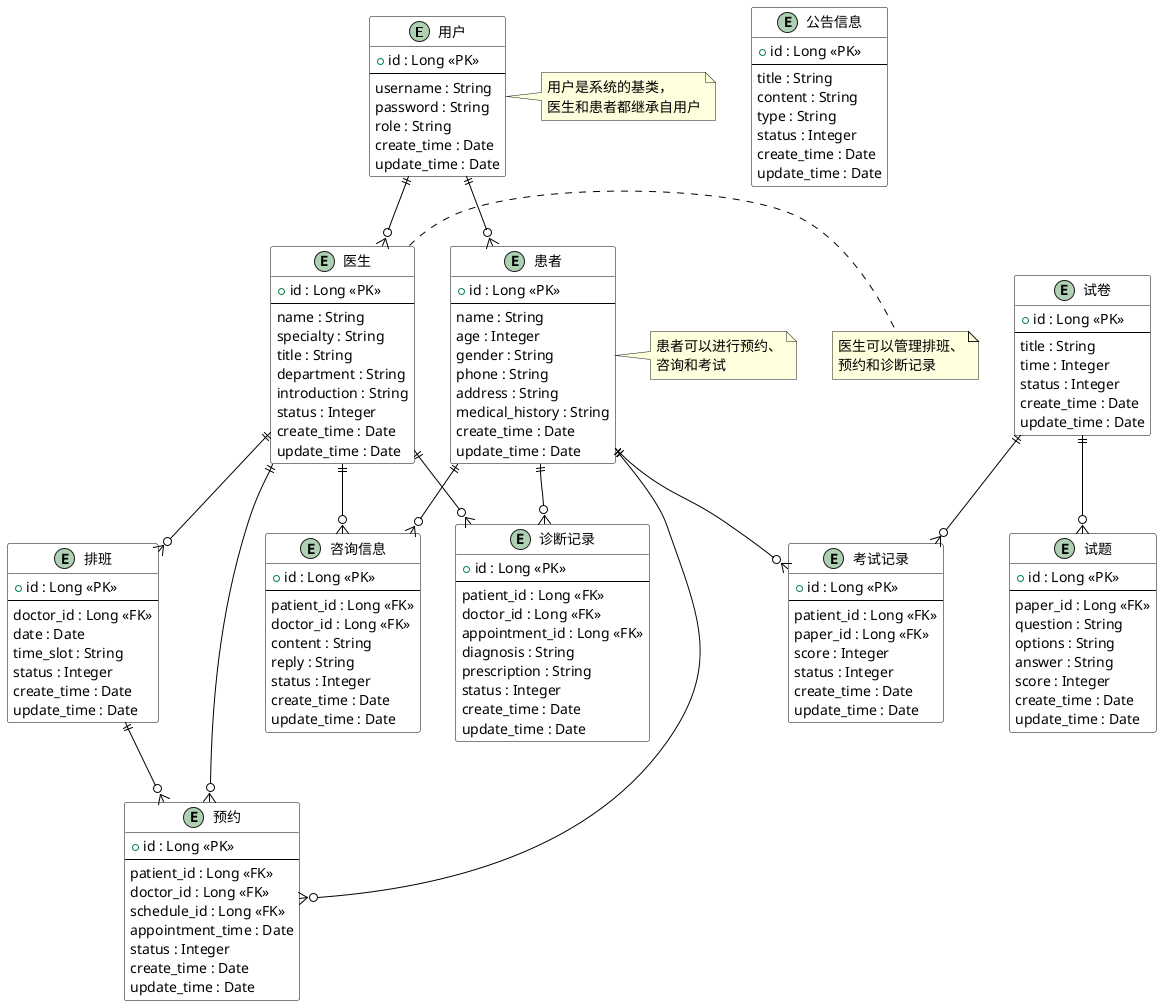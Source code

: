 @startuml 医疗预约系统ER图

' 设置样式
skinparam backgroundColor white
skinparam handwritten false
skinparam defaultFontName Microsoft YaHei
skinparam defaultFontSize 14
skinparam class {
    BackgroundColor white
    BorderColor black
    ArrowColor black
}

' 用户相关实体
entity "用户" as user {
    + id : Long <<PK>>
    --
    username : String
    password : String
    role : String
    create_time : Date
    update_time : Date
}

entity "医生" as doctor {
    + id : Long <<PK>>
    --
    name : String
    specialty : String
    title : String
    department : String
    introduction : String
    status : Integer
    create_time : Date
    update_time : Date
}

entity "患者" as patient {
    + id : Long <<PK>>
    --
    name : String
    age : Integer
    gender : String
    phone : String
    address : String
    medical_history : String
    create_time : Date
    update_time : Date
}

' 预约相关实体
entity "排班" as schedule {
    + id : Long <<PK>>
    --
    doctor_id : Long <<FK>>
    date : Date
    time_slot : String
    status : Integer
    create_time : Date
    update_time : Date
}

entity "预约" as appointment {
    + id : Long <<PK>>
    --
    patient_id : Long <<FK>>
    doctor_id : Long <<FK>>
    schedule_id : Long <<FK>>
    appointment_time : Date
    status : Integer
    create_time : Date
    update_time : Date
}

' 诊断相关实体
entity "诊断记录" as diagnosis {
    + id : Long <<PK>>
    --
    patient_id : Long <<FK>>
    doctor_id : Long <<FK>>
    appointment_id : Long <<FK>>
    diagnosis : String
    prescription : String
    status : Integer
    create_time : Date
    update_time : Date
}

' 咨询相关实体
entity "咨询信息" as consultation {
    + id : Long <<PK>>
    --
    patient_id : Long <<FK>>
    doctor_id : Long <<FK>>
    content : String
    reply : String
    status : Integer
    create_time : Date
    update_time : Date
}

' 考试相关实体
entity "试卷" as exam_paper {
    + id : Long <<PK>>
    --
    title : String
    time : Integer
    status : Integer
    create_time : Date
    update_time : Date
}

entity "试题" as exam_question {
    + id : Long <<PK>>
    --
    paper_id : Long <<FK>>
    question : String
    options : String
    answer : String
    score : Integer
    create_time : Date
    update_time : Date
}

entity "考试记录" as exam_record {
    + id : Long <<PK>>
    --
    patient_id : Long <<FK>>
    paper_id : Long <<FK>>
    score : Integer
    status : Integer
    create_time : Date
    update_time : Date
}

' 公告相关实体
entity "公告信息" as notice {
    + id : Long <<PK>>
    --
    title : String
    content : String
    type : String
    status : Integer
    create_time : Date
    update_time : Date
}

' 定义关系
user ||--o{ doctor
user ||--o{ patient
doctor ||--o{ schedule
doctor ||--o{ appointment
doctor ||--o{ diagnosis
doctor ||--o{ consultation
patient ||--o{ appointment
patient ||--o{ diagnosis
patient ||--o{ consultation
patient ||--o{ exam_record
schedule ||--o{ appointment
exam_paper ||--o{ exam_question
exam_paper ||--o{ exam_record

' 添加注释
note right of user
  用户是系统的基类，
  医生和患者都继承自用户
end note

note right of doctor
  医生可以管理排班、
  预约和诊断记录
end note

note right of patient
  患者可以进行预约、
  咨询和考试
end note

@enduml 